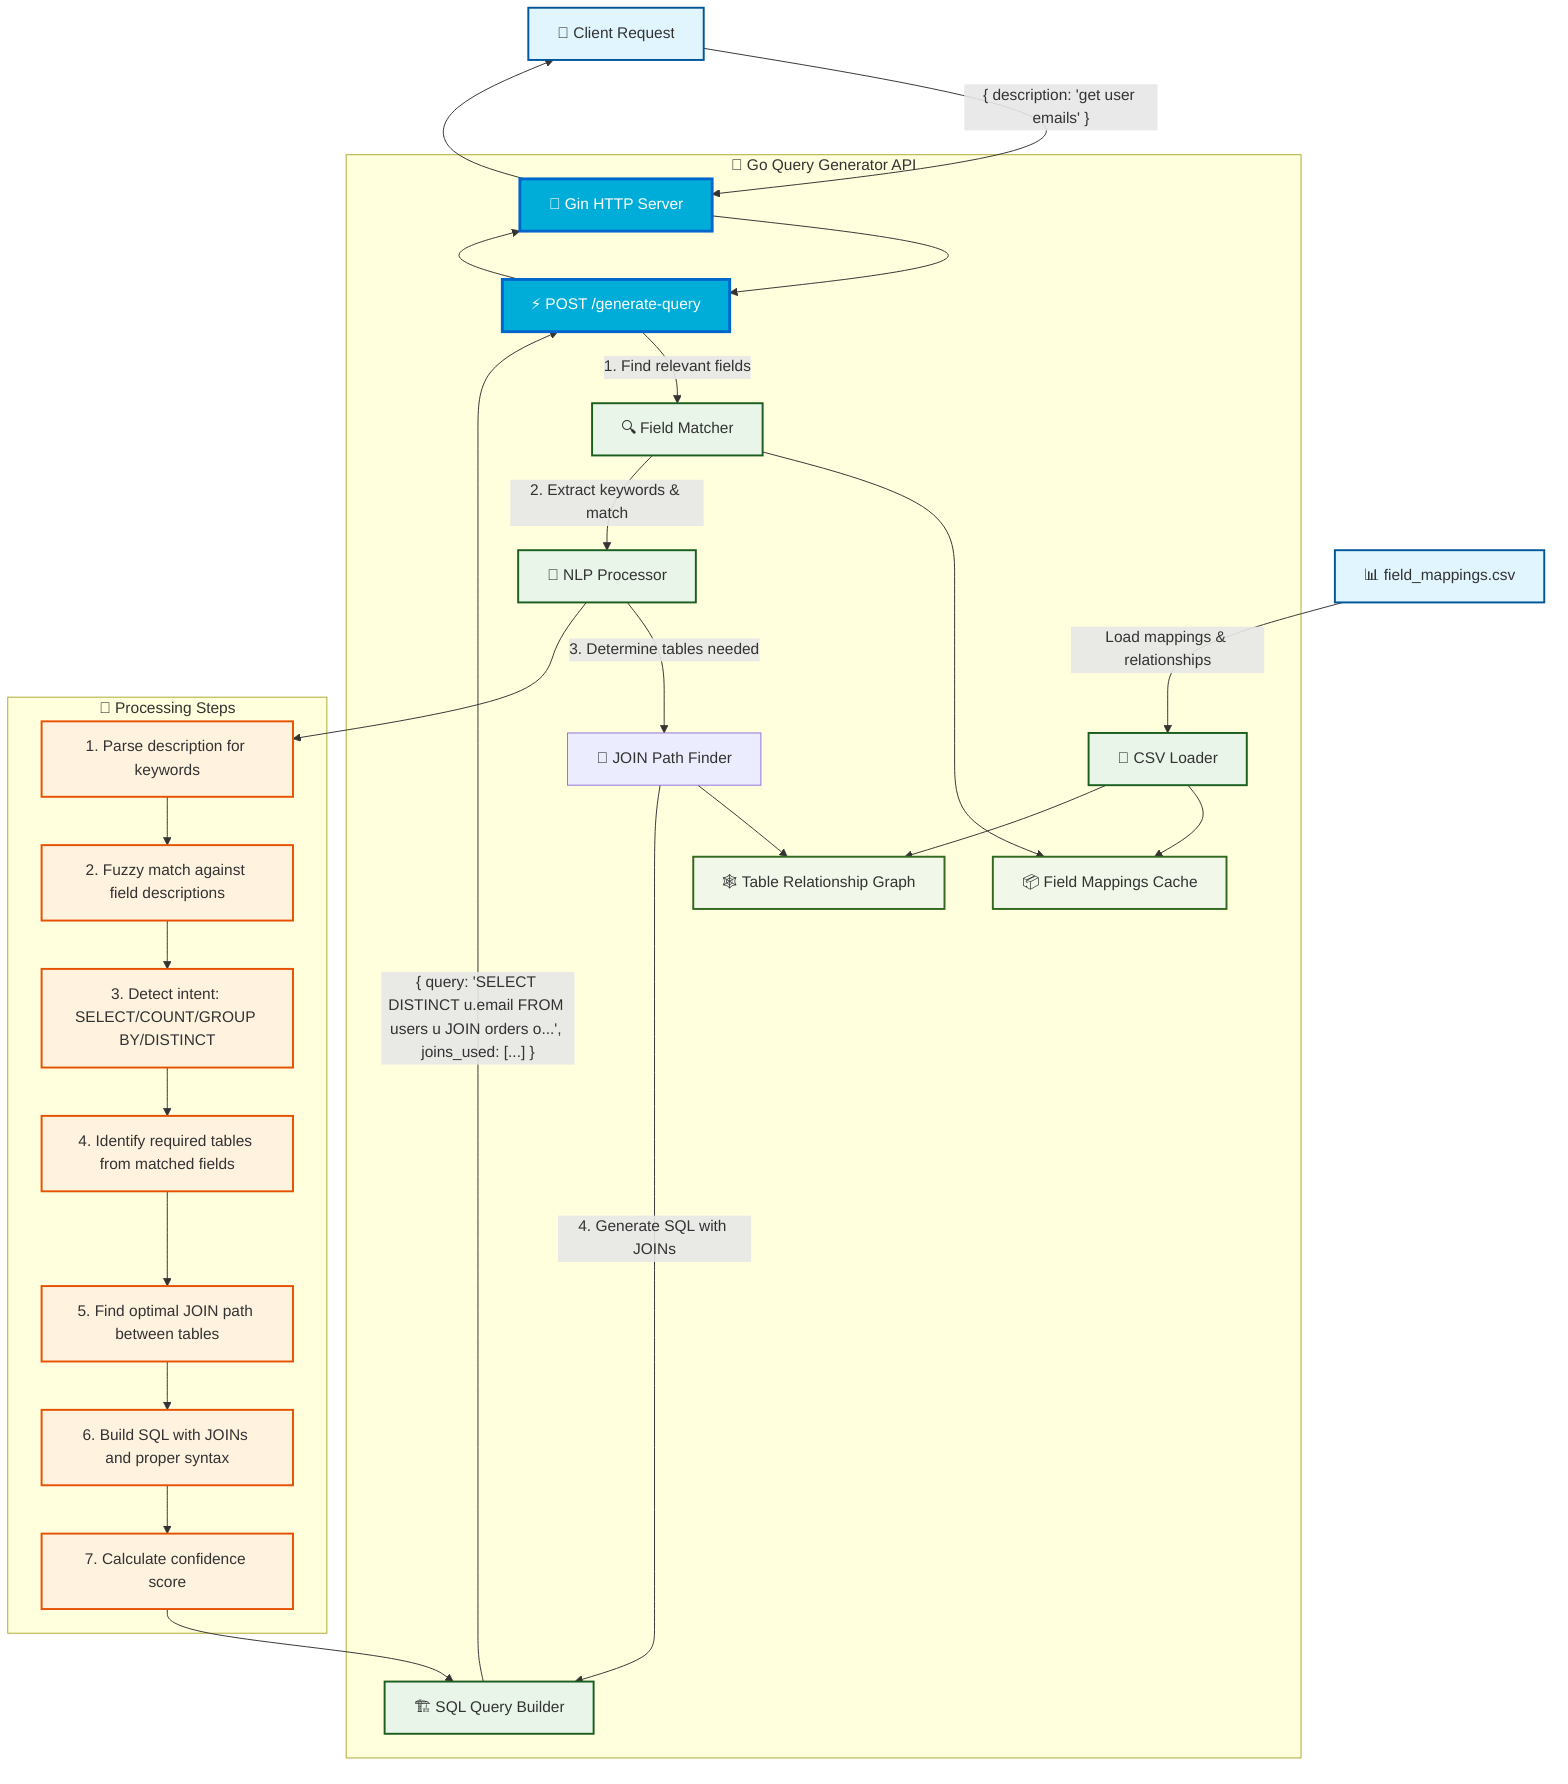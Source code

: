 graph TB
    %% External Input/Output
    Client[👤 Client Request]
    CSV[📊 field_mappings.csv]
    
    %% Core Go Application Flow
    subgraph "🐹 Go Query Generator API"
        %% HTTP Layer
        GinServer[🚀 Gin HTTP Server]
        QueryHandler[⚡ POST /generate-query]
        
        %% Core Processing
        CSVLoader[📄 CSV Loader]
        FieldMatcher[🔍 Field Matcher]
        NLPProcessor[🎯 NLP Processor]
        JoinPathFinder[🔗 JOIN Path Finder]
        QueryBuilder[🏗️ SQL Query Builder]
        
        %% Data Storage
        FieldMappings[📦 Field Mappings Cache]
        RelationshipGraph[🕸️ Table Relationship Graph]
    end
    
    %% Request Flow
    Client -->|"{ description: 'get user emails' }"| GinServer
    GinServer --> QueryHandler
    
    %% Initialization Flow
    CSV -->|Load mappings & relationships| CSVLoader
    CSVLoader --> FieldMappings
    CSVLoader --> RelationshipGraph
    
    %% Processing Pipeline
    QueryHandler -->|1. Find relevant fields| FieldMatcher
    FieldMatcher --> FieldMappings
    FieldMatcher -->|2. Extract keywords & match| NLPProcessor
    NLPProcessor -->|3. Determine tables needed| JoinPathFinder
    JoinPathFinder --> RelationshipGraph
    JoinPathFinder -->|4. Generate SQL with JOINs| QueryBuilder
    
    %% Response Flow
    QueryBuilder -->|"{ query: 'SELECT DISTINCT u.email FROM users u JOIN orders o...', joins_used: [...] }"| QueryHandler
    QueryHandler --> GinServer
    GinServer --> Client
    
    %% Core Processing Details
    subgraph "🧠 Processing Steps"
        Step1[1. Parse description for keywords]
        Step2[2. Fuzzy match against field descriptions]
        Step3[3. Detect intent: SELECT/COUNT/GROUP BY/DISTINCT]
        Step4[4. Identify required tables from matched fields]
        Step5[5. Find optimal JOIN path between tables]
        Step6[6. Build SQL with JOINs and proper syntax]
        Step7[7. Calculate confidence score]
    end
    
    NLPProcessor --> Step1
    Step1 --> Step2
    Step2 --> Step3
    Step3 --> Step4
    Step4 --> Step5
    Step5 --> Step6
    Step6 --> Step7
    Step7 --> QueryBuilder
    
    %% Styling
    classDef external fill:#e1f5fe,stroke:#01579b,stroke-width:2px
    classDef goapp fill:#00add8,stroke:#0066cc,stroke-width:3px,color:#fff
    classDef core fill:#e8f5e8,stroke:#1b5e20,stroke-width:2px
    classDef processing fill:#fff3e0,stroke:#e65100,stroke-width:2px
    classDef data fill:#f1f8e9,stroke:#33691e,stroke-width:2px
    
    class Client,CSV external
    class GinServer,QueryHandler goapp
    class CSVLoader,FieldMatcher,NLPProcessor,QueryBuilder core
    class Step1,Step2,Step3,Step4,Step5,Step6,Step7 processing
    class FieldMappings,RelationshipGraph data